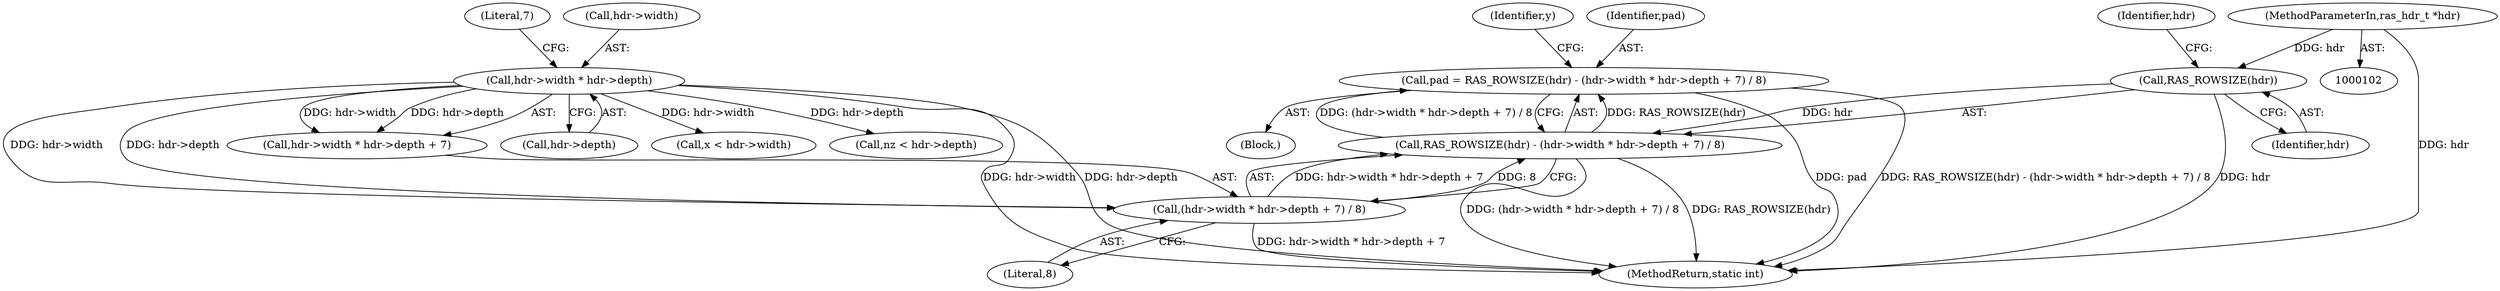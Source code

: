 digraph "0_jasper_411a4068f8c464e883358bf403a3e25158863823_0@integer" {
"1000143" [label="(Call,pad = RAS_ROWSIZE(hdr) - (hdr->width * hdr->depth + 7) / 8)"];
"1000145" [label="(Call,RAS_ROWSIZE(hdr) - (hdr->width * hdr->depth + 7) / 8)"];
"1000146" [label="(Call,RAS_ROWSIZE(hdr))"];
"1000104" [label="(MethodParameterIn,ras_hdr_t *hdr)"];
"1000148" [label="(Call,(hdr->width * hdr->depth + 7) / 8)"];
"1000150" [label="(Call,hdr->width * hdr->depth)"];
"1000161" [label="(Identifier,y)"];
"1000104" [label="(MethodParameterIn,ras_hdr_t *hdr)"];
"1000144" [label="(Identifier,pad)"];
"1000151" [label="(Call,hdr->width)"];
"1000147" [label="(Identifier,hdr)"];
"1000152" [label="(Identifier,hdr)"];
"1000154" [label="(Call,hdr->depth)"];
"1000150" [label="(Call,hdr->width * hdr->depth)"];
"1000157" [label="(Literal,7)"];
"1000181" [label="(Call,x < hdr->width)"];
"1000146" [label="(Call,RAS_ROWSIZE(hdr))"];
"1000190" [label="(Call,nz < hdr->depth)"];
"1000158" [label="(Literal,8)"];
"1000149" [label="(Call,hdr->width * hdr->depth + 7)"];
"1000145" [label="(Call,RAS_ROWSIZE(hdr) - (hdr->width * hdr->depth + 7) / 8)"];
"1000148" [label="(Call,(hdr->width * hdr->depth + 7) / 8)"];
"1000338" [label="(MethodReturn,static int)"];
"1000107" [label="(Block,)"];
"1000143" [label="(Call,pad = RAS_ROWSIZE(hdr) - (hdr->width * hdr->depth + 7) / 8)"];
"1000143" -> "1000107"  [label="AST: "];
"1000143" -> "1000145"  [label="CFG: "];
"1000144" -> "1000143"  [label="AST: "];
"1000145" -> "1000143"  [label="AST: "];
"1000161" -> "1000143"  [label="CFG: "];
"1000143" -> "1000338"  [label="DDG: pad"];
"1000143" -> "1000338"  [label="DDG: RAS_ROWSIZE(hdr) - (hdr->width * hdr->depth + 7) / 8"];
"1000145" -> "1000143"  [label="DDG: RAS_ROWSIZE(hdr)"];
"1000145" -> "1000143"  [label="DDG: (hdr->width * hdr->depth + 7) / 8"];
"1000145" -> "1000148"  [label="CFG: "];
"1000146" -> "1000145"  [label="AST: "];
"1000148" -> "1000145"  [label="AST: "];
"1000145" -> "1000338"  [label="DDG: (hdr->width * hdr->depth + 7) / 8"];
"1000145" -> "1000338"  [label="DDG: RAS_ROWSIZE(hdr)"];
"1000146" -> "1000145"  [label="DDG: hdr"];
"1000148" -> "1000145"  [label="DDG: hdr->width * hdr->depth + 7"];
"1000148" -> "1000145"  [label="DDG: 8"];
"1000146" -> "1000147"  [label="CFG: "];
"1000147" -> "1000146"  [label="AST: "];
"1000152" -> "1000146"  [label="CFG: "];
"1000146" -> "1000338"  [label="DDG: hdr"];
"1000104" -> "1000146"  [label="DDG: hdr"];
"1000104" -> "1000102"  [label="AST: "];
"1000104" -> "1000338"  [label="DDG: hdr"];
"1000148" -> "1000158"  [label="CFG: "];
"1000149" -> "1000148"  [label="AST: "];
"1000158" -> "1000148"  [label="AST: "];
"1000148" -> "1000338"  [label="DDG: hdr->width * hdr->depth + 7"];
"1000150" -> "1000148"  [label="DDG: hdr->width"];
"1000150" -> "1000148"  [label="DDG: hdr->depth"];
"1000150" -> "1000149"  [label="AST: "];
"1000150" -> "1000154"  [label="CFG: "];
"1000151" -> "1000150"  [label="AST: "];
"1000154" -> "1000150"  [label="AST: "];
"1000157" -> "1000150"  [label="CFG: "];
"1000150" -> "1000338"  [label="DDG: hdr->width"];
"1000150" -> "1000338"  [label="DDG: hdr->depth"];
"1000150" -> "1000149"  [label="DDG: hdr->width"];
"1000150" -> "1000149"  [label="DDG: hdr->depth"];
"1000150" -> "1000181"  [label="DDG: hdr->width"];
"1000150" -> "1000190"  [label="DDG: hdr->depth"];
}
